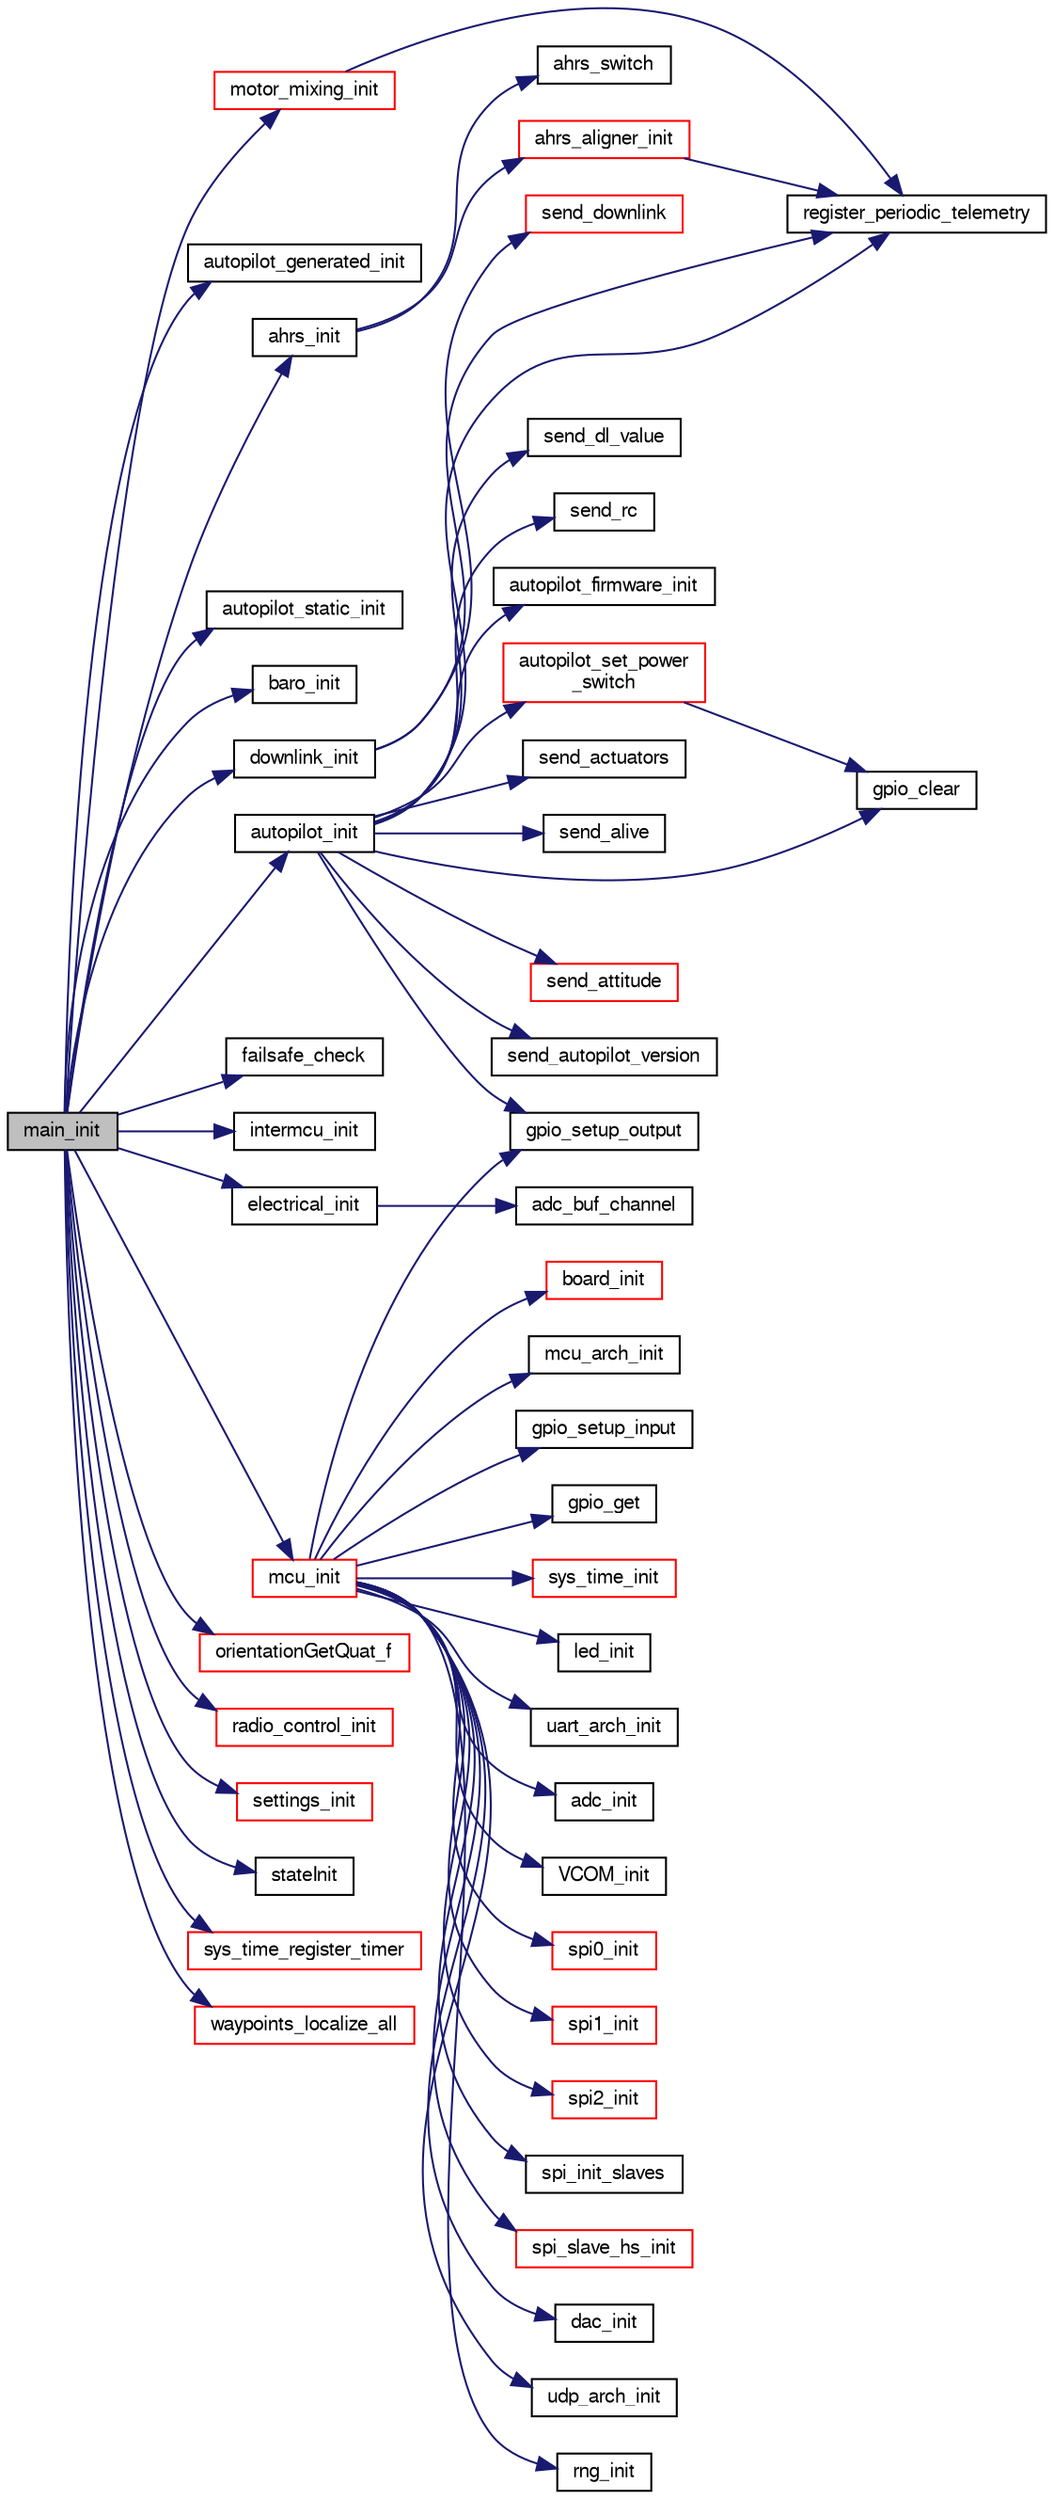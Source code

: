 digraph "main_init"
{
  edge [fontname="FreeSans",fontsize="10",labelfontname="FreeSans",labelfontsize="10"];
  node [fontname="FreeSans",fontsize="10",shape=record];
  rankdir="LR";
  Node1 [label="main_init",height=0.2,width=0.4,color="black", fillcolor="grey75", style="filled", fontcolor="black"];
  Node1 -> Node2 [color="midnightblue",fontsize="10",style="solid",fontname="FreeSans"];
  Node2 [label="ahrs_init",height=0.2,width=0.4,color="black", fillcolor="white", style="filled",URL="$ahrs_8c.html#aa3721663c9df7c7af5613486a3566afb",tooltip="AHRS initialization. "];
  Node2 -> Node3 [color="midnightblue",fontsize="10",style="solid",fontname="FreeSans"];
  Node3 [label="ahrs_switch",height=0.2,width=0.4,color="black", fillcolor="white", style="filled",URL="$ahrs_8c.html#ad933997851f19f057be2d3c1d4b5b5d0",tooltip="Switch to the output of another AHRS impl. "];
  Node2 -> Node4 [color="midnightblue",fontsize="10",style="solid",fontname="FreeSans"];
  Node4 [label="ahrs_aligner_init",height=0.2,width=0.4,color="red", fillcolor="white", style="filled",URL="$ahrs__aligner_8c.html#a321c9a82fcb75074c3041cbf6906e5ea"];
  Node4 -> Node5 [color="midnightblue",fontsize="10",style="solid",fontname="FreeSans"];
  Node5 [label="register_periodic_telemetry",height=0.2,width=0.4,color="black", fillcolor="white", style="filled",URL="$telemetry_8c.html#a8b8cf43739f06c54d16370c141b541a0",tooltip="Register a telemetry callback function. "];
  Node1 -> Node6 [color="midnightblue",fontsize="10",style="solid",fontname="FreeSans"];
  Node6 [label="autopilot_generated_init",height=0.2,width=0.4,color="black", fillcolor="white", style="filled",URL="$fixedwing_2autopilot__generated_8c.html#a6a545a575906e265b766ad17989a81bc"];
  Node1 -> Node7 [color="midnightblue",fontsize="10",style="solid",fontname="FreeSans"];
  Node7 [label="autopilot_init",height=0.2,width=0.4,color="black", fillcolor="white", style="filled",URL="$autopilot_8c.html#a9d3557653abfc3d4c428724b249f6d5e",tooltip="Autopilot initialization function. "];
  Node7 -> Node8 [color="midnightblue",fontsize="10",style="solid",fontname="FreeSans"];
  Node8 [label="autopilot_firmware_init",height=0.2,width=0.4,color="black", fillcolor="white", style="filled",URL="$fixedwing_2autopilot__firmware_8c.html#a2bb31e995242a89c837b4eda1d08fe57",tooltip="Init function. "];
  Node7 -> Node9 [color="midnightblue",fontsize="10",style="solid",fontname="FreeSans"];
  Node9 [label="autopilot_set_power\l_switch",height=0.2,width=0.4,color="red", fillcolor="white", style="filled",URL="$autopilot_8c.html#ab4bfc1bc0aad4445c9c7fea0b3cd0895",tooltip="set power switch "];
  Node9 -> Node10 [color="midnightblue",fontsize="10",style="solid",fontname="FreeSans"];
  Node10 [label="gpio_clear",height=0.2,width=0.4,color="black", fillcolor="white", style="filled",URL="$chibios_2mcu__periph_2gpio__arch_8h.html#a302a5c9e7203669d0b9db8a2952fe009",tooltip="Clear a gpio output to low level. "];
  Node7 -> Node10 [color="midnightblue",fontsize="10",style="solid",fontname="FreeSans"];
  Node7 -> Node11 [color="midnightblue",fontsize="10",style="solid",fontname="FreeSans"];
  Node11 [label="gpio_setup_output",height=0.2,width=0.4,color="black", fillcolor="white", style="filled",URL="$chibios_2mcu__periph_2gpio__arch_8c.html#a614c4a447f1e43381d92c682ac3b953f",tooltip="Setup one or more pins of the given GPIO port as outputs. "];
  Node7 -> Node5 [color="midnightblue",fontsize="10",style="solid",fontname="FreeSans"];
  Node7 -> Node12 [color="midnightblue",fontsize="10",style="solid",fontname="FreeSans"];
  Node12 [label="send_actuators",height=0.2,width=0.4,color="black", fillcolor="white", style="filled",URL="$demo__ahrs__actuators_8c.html#acd7f051f394d395b1b28750b8e853e9c"];
  Node7 -> Node13 [color="midnightblue",fontsize="10",style="solid",fontname="FreeSans"];
  Node13 [label="send_alive",height=0.2,width=0.4,color="black", fillcolor="white", style="filled",URL="$autopilot_8c.html#a65644c7fe2e327f01296b259bc106f85"];
  Node7 -> Node14 [color="midnightblue",fontsize="10",style="solid",fontname="FreeSans"];
  Node14 [label="send_attitude",height=0.2,width=0.4,color="red", fillcolor="white", style="filled",URL="$autopilot_8c.html#a468116423cf6003ebcd0c632cd976c02"];
  Node7 -> Node15 [color="midnightblue",fontsize="10",style="solid",fontname="FreeSans"];
  Node15 [label="send_autopilot_version",height=0.2,width=0.4,color="black", fillcolor="white", style="filled",URL="$autopilot_8c.html#a4f0db67f7344287a8e1e4eaca348b66c"];
  Node7 -> Node16 [color="midnightblue",fontsize="10",style="solid",fontname="FreeSans"];
  Node16 [label="send_dl_value",height=0.2,width=0.4,color="black", fillcolor="white", style="filled",URL="$autopilot_8c.html#a16254e24676fbc701ce5657b98cd5e7b"];
  Node7 -> Node17 [color="midnightblue",fontsize="10",style="solid",fontname="FreeSans"];
  Node17 [label="send_rc",height=0.2,width=0.4,color="black", fillcolor="white", style="filled",URL="$autopilot_8c.html#ac3ccac3c6911516d3a1ec76dfcf0ba97"];
  Node1 -> Node18 [color="midnightblue",fontsize="10",style="solid",fontname="FreeSans"];
  Node18 [label="autopilot_static_init",height=0.2,width=0.4,color="black", fillcolor="white", style="filled",URL="$fixedwing_2autopilot__static_8c.html#a5d8bb91f4e3f32d4ef18ca56b5f38d24",tooltip="Static autopilot API. "];
  Node1 -> Node19 [color="midnightblue",fontsize="10",style="solid",fontname="FreeSans"];
  Node19 [label="baro_init",height=0.2,width=0.4,color="black", fillcolor="white", style="filled",URL="$apogee_2baro__board_8c.html#a9b25546908842f1d38fc56e438d46e21"];
  Node1 -> Node20 [color="midnightblue",fontsize="10",style="solid",fontname="FreeSans"];
  Node20 [label="downlink_init",height=0.2,width=0.4,color="black", fillcolor="white", style="filled",URL="$downlink_8c.html#afd49e1738cc6ad57218b944dcb94f73b"];
  Node20 -> Node5 [color="midnightblue",fontsize="10",style="solid",fontname="FreeSans"];
  Node20 -> Node21 [color="midnightblue",fontsize="10",style="solid",fontname="FreeSans"];
  Node21 [label="send_downlink",height=0.2,width=0.4,color="red", fillcolor="white", style="filled",URL="$downlink_8c.html#af23b2b19aabf230dd8e4bb719c3d4f34"];
  Node1 -> Node22 [color="midnightblue",fontsize="10",style="solid",fontname="FreeSans"];
  Node22 [label="electrical_init",height=0.2,width=0.4,color="black", fillcolor="white", style="filled",URL="$electrical_8c.html#ac5e9a56281268bdf6ddec2143b25f16a"];
  Node22 -> Node23 [color="midnightblue",fontsize="10",style="solid",fontname="FreeSans"];
  Node23 [label="adc_buf_channel",height=0.2,width=0.4,color="black", fillcolor="white", style="filled",URL="$chibios_2mcu__periph_2adc__arch_8c.html#a289883844d6749adab1cee5aabe41824",tooltip="Link between ChibiOS ADC drivers and Paparazzi adc_buffers. "];
  Node1 -> Node24 [color="midnightblue",fontsize="10",style="solid",fontname="FreeSans"];
  Node24 [label="failsafe_check",height=0.2,width=0.4,color="black", fillcolor="white", style="filled",URL="$rotorcraft_2main__ap_8c.html#a9b33ef8d06e683b2dac822bdf94cd1a8"];
  Node1 -> Node25 [color="midnightblue",fontsize="10",style="solid",fontname="FreeSans"];
  Node25 [label="intermcu_init",height=0.2,width=0.4,color="black", fillcolor="white", style="filled",URL="$intermcu__ap_8c.html#af5ff84589199efa9195c642a64024b40"];
  Node1 -> Node26 [color="midnightblue",fontsize="10",style="solid",fontname="FreeSans"];
  Node26 [label="mcu_init",height=0.2,width=0.4,color="red", fillcolor="white", style="filled",URL="$group__mcu__periph.html#ga9af744358ff4b1e3e33d7dd170862f9b",tooltip="Microcontroller peripherals initialization. "];
  Node26 -> Node27 [color="midnightblue",fontsize="10",style="solid",fontname="FreeSans"];
  Node27 [label="board_init",height=0.2,width=0.4,color="red", fillcolor="white", style="filled",URL="$group__mcu__periph.html#ga916f2adc2080b4fe88034086d107a8dc",tooltip="Optional board init function called at the start of mcu_init(). "];
  Node26 -> Node28 [color="midnightblue",fontsize="10",style="solid",fontname="FreeSans"];
  Node28 [label="mcu_arch_init",height=0.2,width=0.4,color="black", fillcolor="white", style="filled",URL="$chibios_2mcu__arch_8c.html#a87671303c7d4a9264b1ffbb07e87f454"];
  Node26 -> Node11 [color="midnightblue",fontsize="10",style="solid",fontname="FreeSans"];
  Node26 -> Node29 [color="midnightblue",fontsize="10",style="solid",fontname="FreeSans"];
  Node29 [label="gpio_setup_input",height=0.2,width=0.4,color="black", fillcolor="white", style="filled",URL="$chibios_2mcu__periph_2gpio__arch_8c.html#ae7d0172a824f41338c10872b96cc541b",tooltip="Setup one or more pins of the given GPIO port as inputs. "];
  Node26 -> Node30 [color="midnightblue",fontsize="10",style="solid",fontname="FreeSans"];
  Node30 [label="gpio_get",height=0.2,width=0.4,color="black", fillcolor="white", style="filled",URL="$chibios_2mcu__periph_2gpio__arch_8h.html#afd6403990094d8cd6010b2e641a977da",tooltip="Get level of a gpio. "];
  Node26 -> Node31 [color="midnightblue",fontsize="10",style="solid",fontname="FreeSans"];
  Node31 [label="sys_time_init",height=0.2,width=0.4,color="red", fillcolor="white", style="filled",URL="$sys__time_8c.html#a1e6b75f4db9128a3326d8a6283b0af43"];
  Node26 -> Node32 [color="midnightblue",fontsize="10",style="solid",fontname="FreeSans"];
  Node32 [label="led_init",height=0.2,width=0.4,color="black", fillcolor="white", style="filled",URL="$led_8h.html#a9d9d9b1f30592189c3aa7358c626218f",tooltip="Automatic initialization of actived LED Set to OFF at startup. "];
  Node26 -> Node33 [color="midnightblue",fontsize="10",style="solid",fontname="FreeSans"];
  Node33 [label="uart_arch_init",height=0.2,width=0.4,color="black", fillcolor="white", style="filled",URL="$linux_2mcu__periph_2uart__arch_8c.html#a7e440684a8b6a4088b2f1d5b4dc47587"];
  Node26 -> Node34 [color="midnightblue",fontsize="10",style="solid",fontname="FreeSans"];
  Node34 [label="adc_init",height=0.2,width=0.4,color="black", fillcolor="white", style="filled",URL="$chibios_2mcu__periph_2adc__arch_8c.html#a2b815e6730e8723a6d1d06d9ef8f31c0",tooltip="Adc init. "];
  Node26 -> Node35 [color="midnightblue",fontsize="10",style="solid",fontname="FreeSans"];
  Node35 [label="VCOM_init",height=0.2,width=0.4,color="black", fillcolor="white", style="filled",URL="$lpc21_2usb__ser__hw_8c.html#a96a54f28bfc8bc28963cd2fac74609cd"];
  Node26 -> Node36 [color="midnightblue",fontsize="10",style="solid",fontname="FreeSans"];
  Node36 [label="spi0_init",height=0.2,width=0.4,color="red", fillcolor="white", style="filled",URL="$group__spi.html#ga2437939c4fca0a4a5a4f79460ed3f731"];
  Node26 -> Node37 [color="midnightblue",fontsize="10",style="solid",fontname="FreeSans"];
  Node37 [label="spi1_init",height=0.2,width=0.4,color="red", fillcolor="white", style="filled",URL="$group__spi.html#ga7da3469436debceb731ecb76c920efda"];
  Node26 -> Node38 [color="midnightblue",fontsize="10",style="solid",fontname="FreeSans"];
  Node38 [label="spi2_init",height=0.2,width=0.4,color="red", fillcolor="white", style="filled",URL="$group__spi.html#ga1c8c4e89459606c70f6749714abd4a86"];
  Node26 -> Node39 [color="midnightblue",fontsize="10",style="solid",fontname="FreeSans"];
  Node39 [label="spi_init_slaves",height=0.2,width=0.4,color="black", fillcolor="white", style="filled",URL="$group__spi.html#gafc9125c5764a6749703ae4f1303a16f3",tooltip="spi_init_slaves() function "];
  Node26 -> Node40 [color="midnightblue",fontsize="10",style="solid",fontname="FreeSans"];
  Node40 [label="spi_slave_hs_init",height=0.2,width=0.4,color="red", fillcolor="white", style="filled",URL="$spi__slave__hs__arch_8c.html#ad7c7233ab7697ee83d0228fe95b0c048"];
  Node26 -> Node41 [color="midnightblue",fontsize="10",style="solid",fontname="FreeSans"];
  Node41 [label="dac_init",height=0.2,width=0.4,color="black", fillcolor="white", style="filled",URL="$dac__arch_8c.html#a6e622fafee8436bf9cf9f6b120352e3c"];
  Node26 -> Node42 [color="midnightblue",fontsize="10",style="solid",fontname="FreeSans"];
  Node42 [label="udp_arch_init",height=0.2,width=0.4,color="black", fillcolor="white", style="filled",URL="$linux_2mcu__periph_2udp__arch_8c.html#a665732768aad2a0f4b0a396d96485cc2"];
  Node26 -> Node43 [color="midnightblue",fontsize="10",style="solid",fontname="FreeSans"];
  Node43 [label="rng_init",height=0.2,width=0.4,color="black", fillcolor="white", style="filled",URL="$chibios_2mcu__periph_2rng__arch_8c.html#ad5a3df3d0092f55f6ea54ccaa7daf3dc"];
  Node1 -> Node44 [color="midnightblue",fontsize="10",style="solid",fontname="FreeSans"];
  Node44 [label="motor_mixing_init",height=0.2,width=0.4,color="red", fillcolor="white", style="filled",URL="$motor__mixing_8c.html#aa6be133f8fea4274105384f0276801a1"];
  Node44 -> Node5 [color="midnightblue",fontsize="10",style="solid",fontname="FreeSans"];
  Node1 -> Node45 [color="midnightblue",fontsize="10",style="solid",fontname="FreeSans"];
  Node45 [label="orientationGetQuat_f",height=0.2,width=0.4,color="red", fillcolor="white", style="filled",URL="$group__math__orientation__representation.html#ga4bc38966bac43e1f55b2f042d8f2e411",tooltip="Get vehicle body attitude quaternion (float). "];
  Node1 -> Node46 [color="midnightblue",fontsize="10",style="solid",fontname="FreeSans"];
  Node46 [label="radio_control_init",height=0.2,width=0.4,color="red", fillcolor="white", style="filled",URL="$radio__control_8c.html#afb55b39c9ce65c9074c0472838fe551d"];
  Node1 -> Node47 [color="midnightblue",fontsize="10",style="solid",fontname="FreeSans"];
  Node47 [label="settings_init",height=0.2,width=0.4,color="red", fillcolor="white", style="filled",URL="$settings_8c.html#a5f9a5a2e826aec11c77548f2a541fb9e"];
  Node1 -> Node48 [color="midnightblue",fontsize="10",style="solid",fontname="FreeSans"];
  Node48 [label="stateInit",height=0.2,width=0.4,color="black", fillcolor="white", style="filled",URL="$group__state__interface.html#gae841c56c9a83bf54bcdd8d7f166f2e2a"];
  Node1 -> Node49 [color="midnightblue",fontsize="10",style="solid",fontname="FreeSans"];
  Node49 [label="sys_time_register_timer",height=0.2,width=0.4,color="red", fillcolor="white", style="filled",URL="$sys__time_8c.html#a3ababed8b6819006aaf919a663efe8cd",tooltip="Register a new system timer. "];
  Node1 -> Node50 [color="midnightblue",fontsize="10",style="solid",fontname="FreeSans"];
  Node50 [label="waypoints_localize_all",height=0.2,width=0.4,color="red", fillcolor="white", style="filled",URL="$subsystems_2navigation_2waypoints_8c.html#a2c2d759f6328c40f66c4cc162da266bb",tooltip="update local ENU coordinates of global waypoints "];
}
